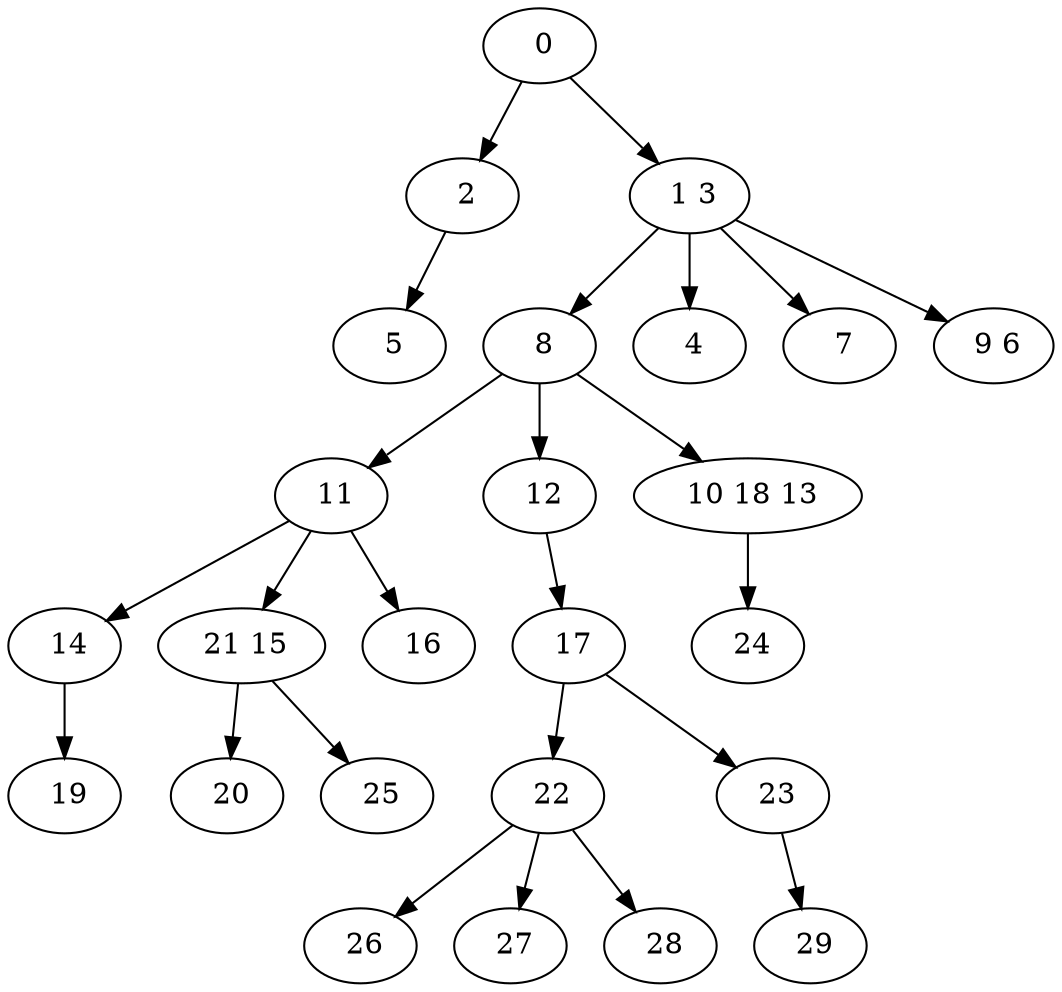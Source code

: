 digraph mytree {
" 0" -> " 2";
" 0" -> " 1 3";
" 2" -> " 5";
" 1 3" -> " 8";
" 1 3" -> " 4";
" 1 3" -> " 7";
" 1 3" -> " 9 6";
" 8" -> " 11";
" 8" -> " 12";
" 8" -> " 10 18 13";
" 5";
" 11" -> " 14";
" 11" -> " 21 15";
" 11" -> " 16";
" 12" -> " 17";
" 10 18 13" -> " 24";
" 14" -> " 19";
" 21 15" -> " 20";
" 21 15" -> " 25";
" 17" -> " 22";
" 17" -> " 23";
" 19";
" 22" -> " 26";
" 22" -> " 27";
" 22" -> " 28";
" 23" -> " 29";
" 26";
" 27";
" 28";
" 20";
" 25";
" 24";
" 4";
" 7";
" 9 6";
" 16";
" 29";
}
